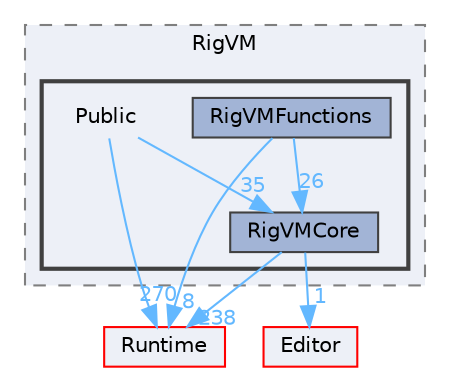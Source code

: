 digraph "Public"
{
 // INTERACTIVE_SVG=YES
 // LATEX_PDF_SIZE
  bgcolor="transparent";
  edge [fontname=Helvetica,fontsize=10,labelfontname=Helvetica,labelfontsize=10];
  node [fontname=Helvetica,fontsize=10,shape=box,height=0.2,width=0.4];
  compound=true
  subgraph clusterdir_1d30927143707d9ae686d424f56c5751 {
    graph [ bgcolor="#edf0f7", pencolor="grey50", label="RigVM", fontname=Helvetica,fontsize=10 style="filled,dashed", URL="dir_1d30927143707d9ae686d424f56c5751.html",tooltip=""]
  subgraph clusterdir_f7a2f873ff7ef1987ccb9ca684c197d3 {
    graph [ bgcolor="#edf0f7", pencolor="grey25", label="", fontname=Helvetica,fontsize=10 style="filled,bold", URL="dir_f7a2f873ff7ef1987ccb9ca684c197d3.html",tooltip=""]
    dir_f7a2f873ff7ef1987ccb9ca684c197d3 [shape=plaintext, label="Public"];
  dir_0c92e88e414b6b43407e8a5cc0feb0c2 [label="RigVMCore", fillcolor="#a2b4d6", color="grey25", style="filled", URL="dir_0c92e88e414b6b43407e8a5cc0feb0c2.html",tooltip=""];
  dir_2ea3c46b37758ecbfb4981bd7f3dbc1d [label="RigVMFunctions", fillcolor="#a2b4d6", color="grey25", style="filled", URL="dir_2ea3c46b37758ecbfb4981bd7f3dbc1d.html",tooltip=""];
  }
  }
  dir_7536b172fbd480bfd146a1b1acd6856b [label="Runtime", fillcolor="#edf0f7", color="red", style="filled", URL="dir_7536b172fbd480bfd146a1b1acd6856b.html",tooltip=""];
  dir_b26507eead720464ba2ac6bbc6dcec5f [label="Editor", fillcolor="#edf0f7", color="red", style="filled", URL="dir_b26507eead720464ba2ac6bbc6dcec5f.html",tooltip=""];
  dir_f7a2f873ff7ef1987ccb9ca684c197d3->dir_0c92e88e414b6b43407e8a5cc0feb0c2 [headlabel="35", labeldistance=1.5 headhref="dir_000905_000974.html" href="dir_000905_000974.html" color="steelblue1" fontcolor="steelblue1"];
  dir_f7a2f873ff7ef1987ccb9ca684c197d3->dir_7536b172fbd480bfd146a1b1acd6856b [headlabel="270", labeldistance=1.5 headhref="dir_000905_000984.html" href="dir_000905_000984.html" color="steelblue1" fontcolor="steelblue1"];
  dir_0c92e88e414b6b43407e8a5cc0feb0c2->dir_7536b172fbd480bfd146a1b1acd6856b [headlabel="238", labeldistance=1.5 headhref="dir_000974_000984.html" href="dir_000974_000984.html" color="steelblue1" fontcolor="steelblue1"];
  dir_0c92e88e414b6b43407e8a5cc0feb0c2->dir_b26507eead720464ba2ac6bbc6dcec5f [headlabel="1", labeldistance=1.5 headhref="dir_000974_000357.html" href="dir_000974_000357.html" color="steelblue1" fontcolor="steelblue1"];
  dir_2ea3c46b37758ecbfb4981bd7f3dbc1d->dir_0c92e88e414b6b43407e8a5cc0feb0c2 [headlabel="26", labeldistance=1.5 headhref="dir_000977_000974.html" href="dir_000977_000974.html" color="steelblue1" fontcolor="steelblue1"];
  dir_2ea3c46b37758ecbfb4981bd7f3dbc1d->dir_7536b172fbd480bfd146a1b1acd6856b [headlabel="8", labeldistance=1.5 headhref="dir_000977_000984.html" href="dir_000977_000984.html" color="steelblue1" fontcolor="steelblue1"];
}
